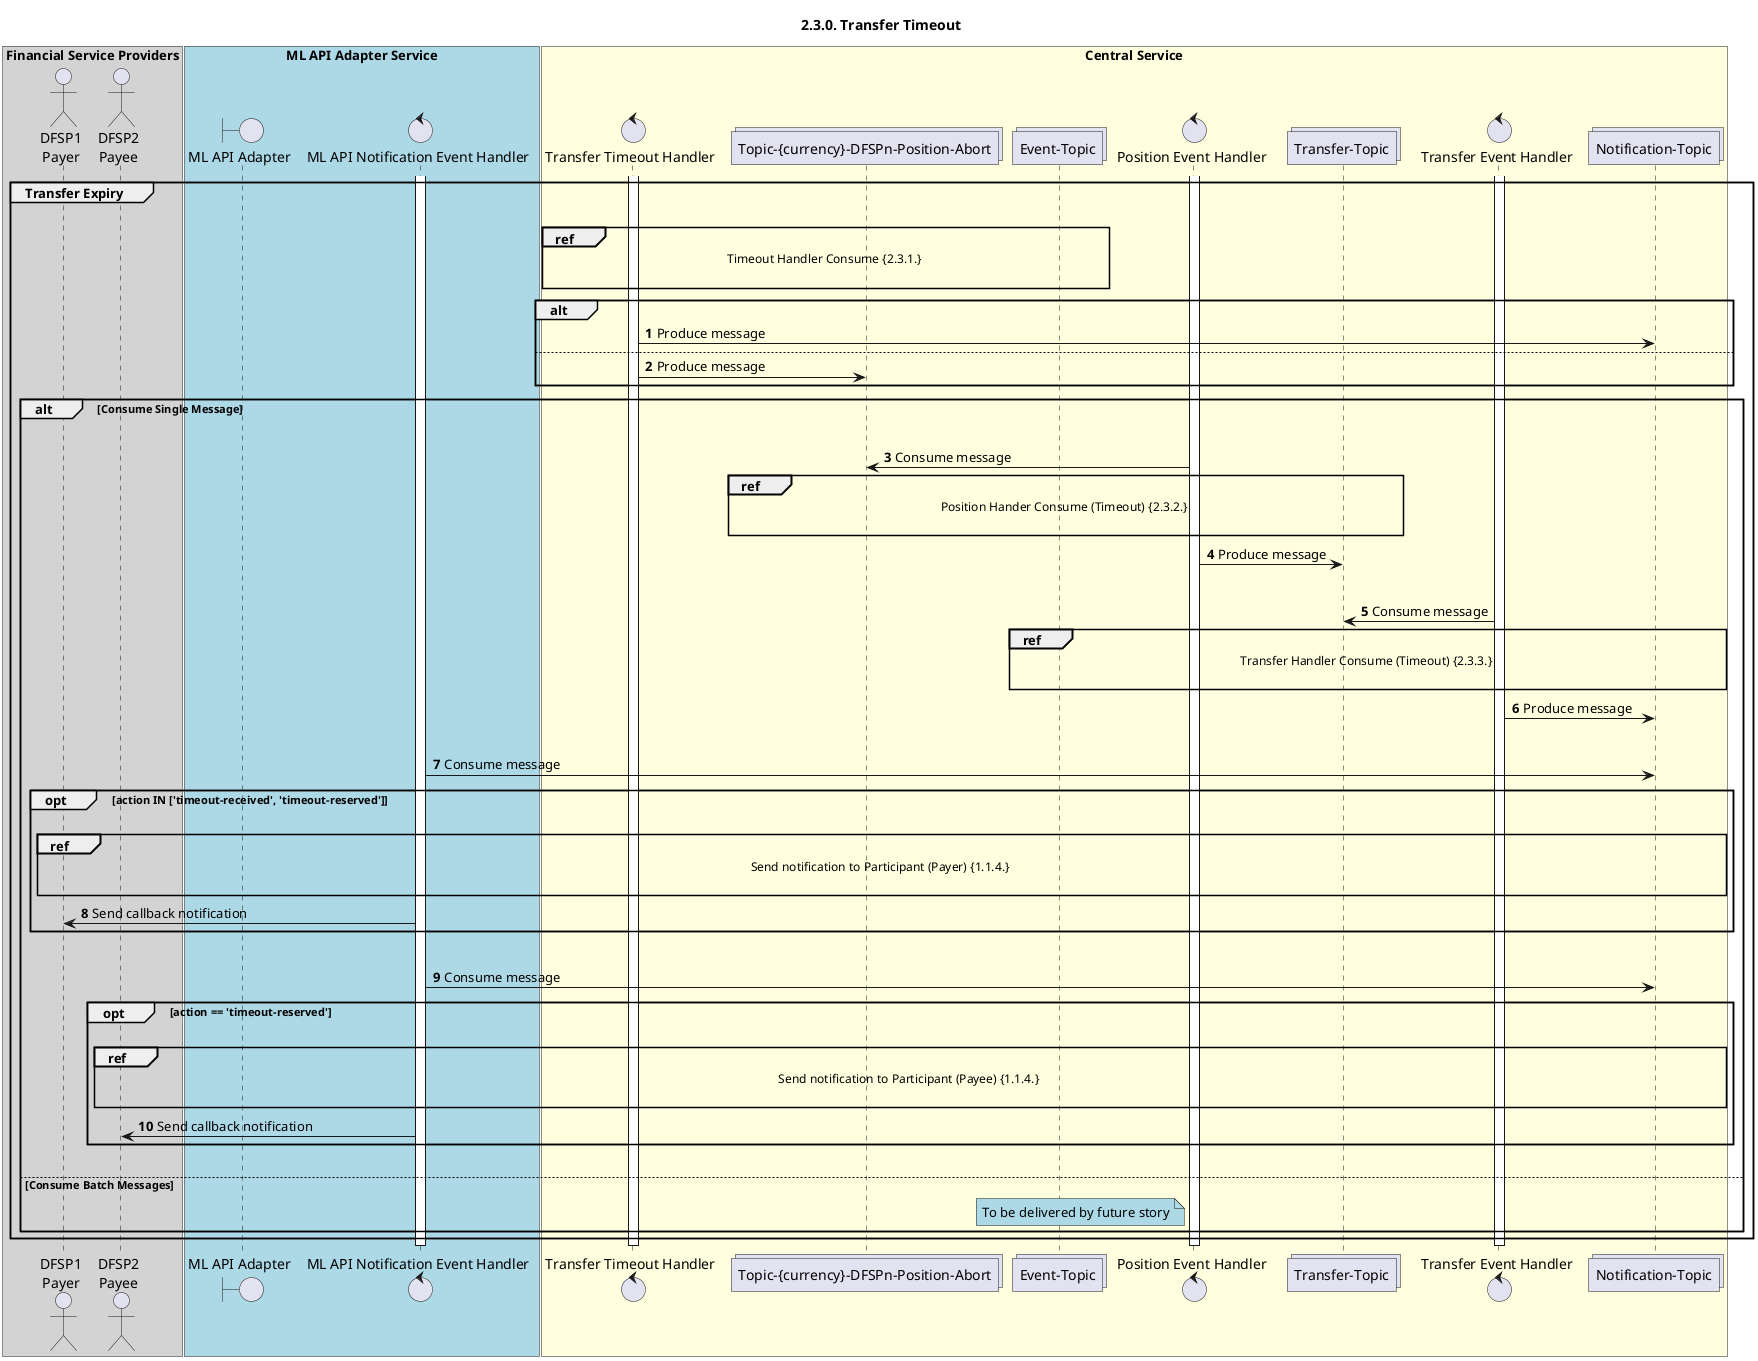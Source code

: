 @startuml
' declate title
title 2.3.0. Transfer Timeout

autonumber

' Actor Keys:
'   boundary - APIs/Interfaces, etc
'   collections - Kafka Topics
'   control - Kafka Consumers
'   entity - Database Access Objects
'   database - Database Persistance Store

' declare actors
actor "DFSP1\nPayer" as DFSP1
actor "DFSP2\nPayee" as DFSP2
boundary "ML API Adapter" as MLAPI
control "ML API Notification Event Handler" as NOTIFY_HANDLER
control "Transfer Timeout Handler" as EXP_HANDLER
collections "Topic-{currency}-DFSPn-Position-Abort" as TOPIC_POSITION_DFSP
control "Position Event Handler" as POS_HANDLER
collections "Transfer-Topic" as TOPIC_TRANSFERS
control "Transfer Event Handler" as TRANS_HANDLER
collections "Notification-Topic" as TOPIC_NOTIFICATIONS
collections "Event-Topic" as TOPIC_EVENT

box "Financial Service Providers" #lightGray
	participant DFSP1
	participant DFSP2
end box

box "ML API Adapter Service" #LightBlue
	participant MLAPI
	participant NOTIFY_HANDLER
end box

box "Central Service" #LightYellow
    participant EXP_HANDLER
    participant TOPIC_POSITION_DFSP
    participant TOPIC_EVENT
    participant POS_HANDLER
    participant TOPIC_TRANSFERS
    participant TRANS_HANDLER
    participant TOPIC_NOTIFICATIONS
end box

' start flow
activate NOTIFY_HANDLER
activate EXP_HANDLER
activate POS_HANDLER
activate TRANS_HANDLER
group Transfer Expiry
    |||
    ref over EXP_HANDLER, TOPIC_EVENT :  Timeout Handler Consume {2.3.1.} \n
    alt
        EXP_HANDLER -> TOPIC_NOTIFICATIONS: Produce message
    else
        EXP_HANDLER -> TOPIC_POSITION_DFSP: Produce message
    end
    
    alt Consume Single Message
        |||
        TOPIC_POSITION_DFSP <- POS_HANDLER: Consume message
        ref over TOPIC_POSITION_DFSP, TOPIC_TRANSFERS :  Position Hander Consume (Timeout) {2.3.2.} \n
        POS_HANDLER -> TOPIC_TRANSFERS: Produce message
        |||
        TOPIC_TRANSFERS <- TRANS_HANDLER: Consume message
        ref over TOPIC_EVENT, TOPIC_NOTIFICATIONS : Transfer Handler Consume (Timeout) {2.3.3.} \n
        TRANS_HANDLER -> TOPIC_NOTIFICATIONS: Produce message
        |||
        TOPIC_NOTIFICATIONS <- NOTIFY_HANDLER: Consume message
        opt action IN ['timeout-received', 'timeout-reserved']
            |||
            ref over DFSP1, TOPIC_NOTIFICATIONS : Send notification to Participant (Payer) {1.1.4.} \n
            NOTIFY_HANDLER -> DFSP1: Send callback notification
        end
        |||
        TOPIC_NOTIFICATIONS <- NOTIFY_HANDLER: Consume message
        opt action == 'timeout-reserved'
            |||
            ref over DFSP2, TOPIC_NOTIFICATIONS : Send notification to Participant (Payee) {1.1.4.} \n
            NOTIFY_HANDLER -> DFSP2: Send callback notification
        end
        |||
    else Consume Batch Messages
        note left of POS_HANDLER #lightblue
            To be delivered by future story
        end note
    end
end
deactivate TRANS_HANDLER
deactivate POS_HANDLER
deactivate EXP_HANDLER
deactivate NOTIFY_HANDLER
@enduml
